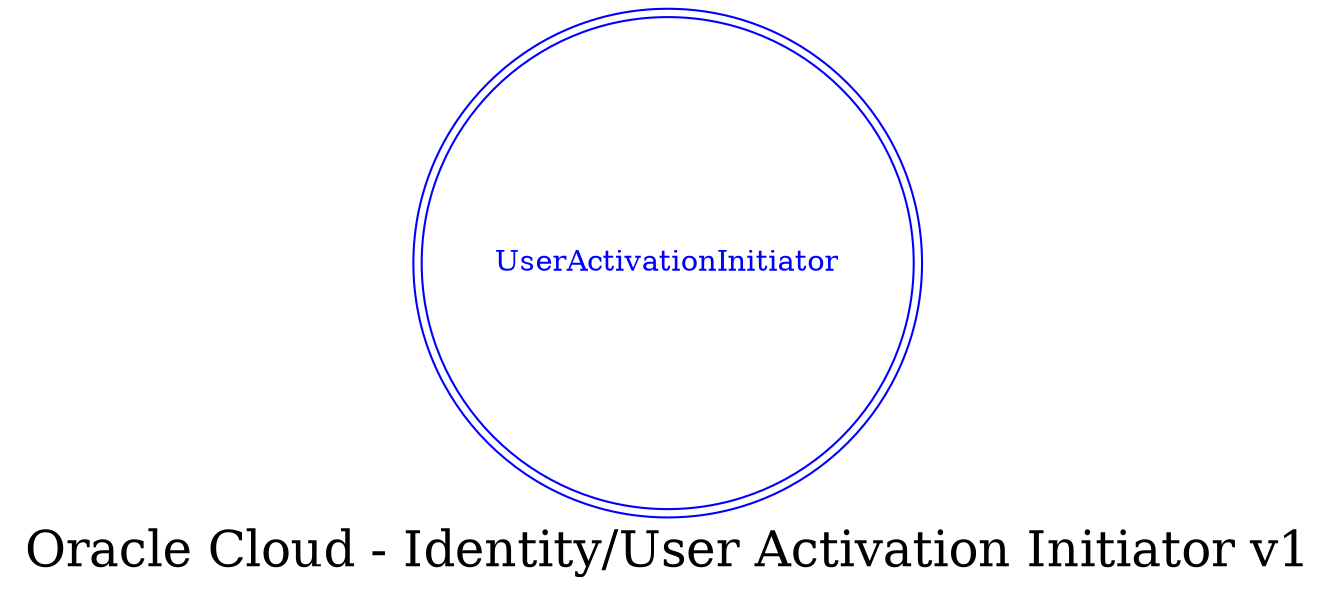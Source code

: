 digraph LexiconGraph {
graph[label="Oracle Cloud - Identity/User Activation Initiator v1", fontsize=24]
splines=true
"UserActivationInitiator" [color=blue, fontcolor=blue, shape=doublecircle]
}
